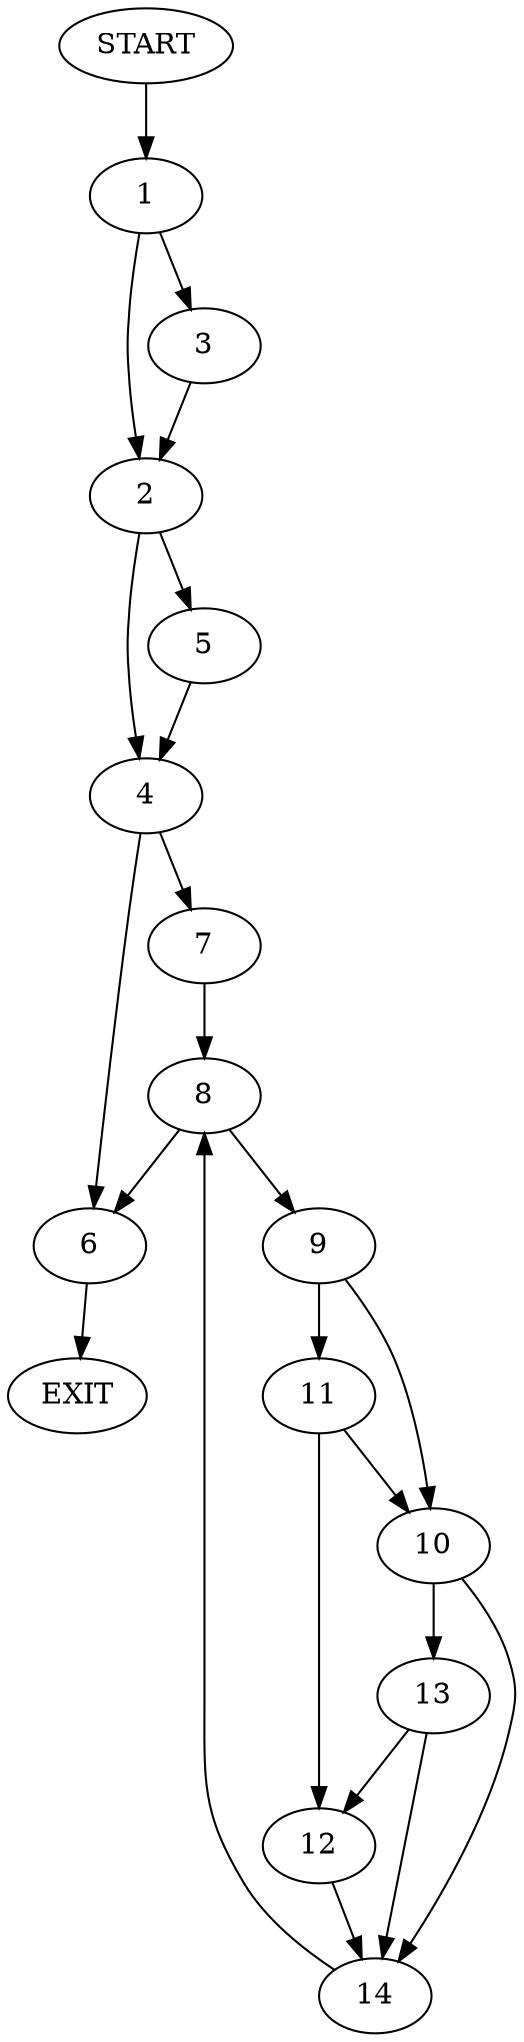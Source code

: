 digraph {
0 [label="START"]
15 [label="EXIT"]
0 -> 1
1 -> 2
1 -> 3
3 -> 2
2 -> 4
2 -> 5
4 -> 6
4 -> 7
5 -> 4
6 -> 15
7 -> 8
8 -> 6
8 -> 9
9 -> 10
9 -> 11
11 -> 10
11 -> 12
10 -> 13
10 -> 14
12 -> 14
14 -> 8
13 -> 12
13 -> 14
}
